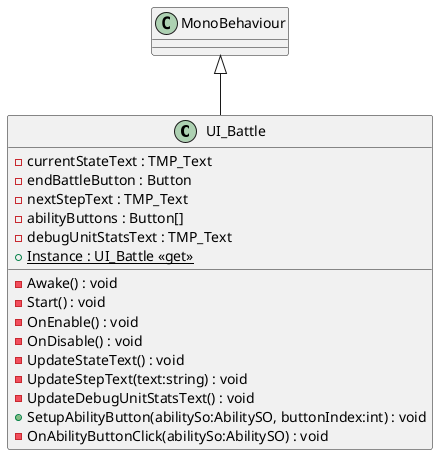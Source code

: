 @startuml
class UI_Battle {
    - currentStateText : TMP_Text
    - endBattleButton : Button
    - nextStepText : TMP_Text
    - abilityButtons : Button[]
    - debugUnitStatsText : TMP_Text
    + {static} Instance : UI_Battle <<get>>
    - Awake() : void
    - Start() : void
    - OnEnable() : void
    - OnDisable() : void
    - UpdateStateText() : void
    - UpdateStepText(text:string) : void
    - UpdateDebugUnitStatsText() : void
    + SetupAbilityButton(abilitySo:AbilitySO, buttonIndex:int) : void
    - OnAbilityButtonClick(abilitySo:AbilitySO) : void
}
MonoBehaviour <|-- UI_Battle
@enduml
